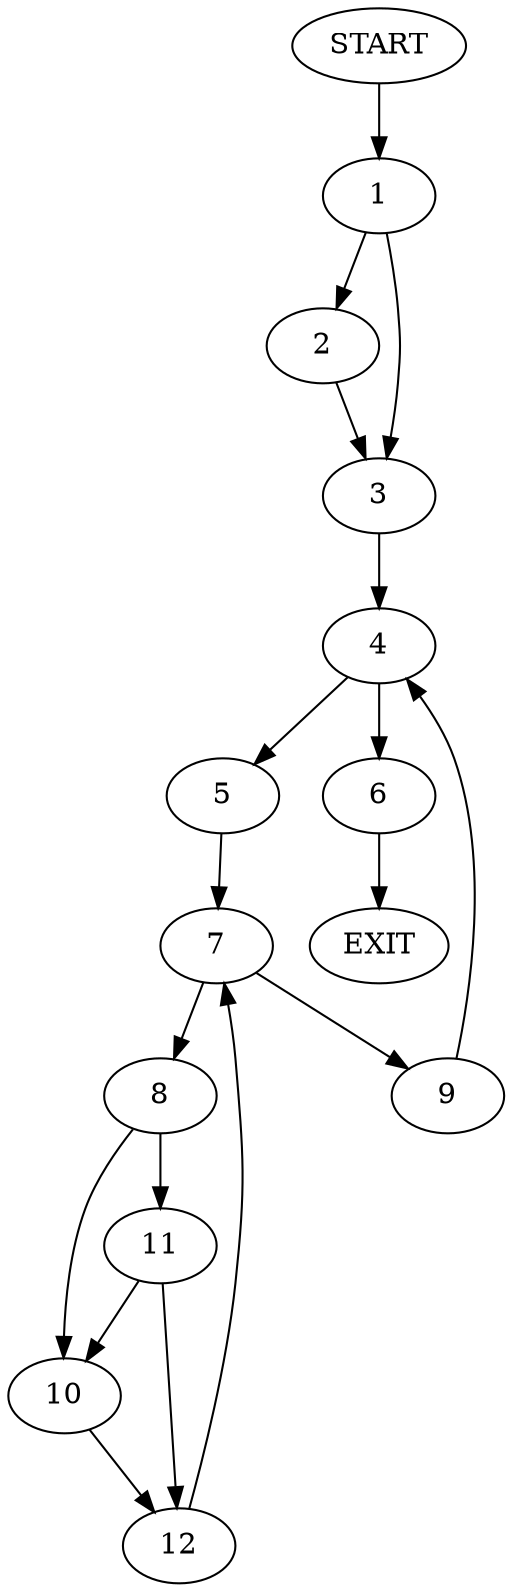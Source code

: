 digraph {
0 [label="START"]
13 [label="EXIT"]
0 -> 1
1 -> 2
1 -> 3
2 -> 3
3 -> 4
4 -> 5
4 -> 6
5 -> 7
6 -> 13
7 -> 8
7 -> 9
8 -> 10
8 -> 11
9 -> 4
10 -> 12
11 -> 10
11 -> 12
12 -> 7
}
